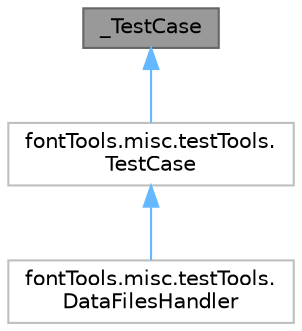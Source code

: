 digraph "_TestCase"
{
 // LATEX_PDF_SIZE
  bgcolor="transparent";
  edge [fontname=Helvetica,fontsize=10,labelfontname=Helvetica,labelfontsize=10];
  node [fontname=Helvetica,fontsize=10,shape=box,height=0.2,width=0.4];
  Node1 [id="Node000001",label="_TestCase",height=0.2,width=0.4,color="gray40", fillcolor="grey60", style="filled", fontcolor="black",tooltip=" "];
  Node1 -> Node2 [id="edge3_Node000001_Node000002",dir="back",color="steelblue1",style="solid",tooltip=" "];
  Node2 [id="Node000002",label="fontTools.misc.testTools.\lTestCase",height=0.2,width=0.4,color="grey75", fillcolor="white", style="filled",URL="$de/d55/classfontTools_1_1misc_1_1testTools_1_1TestCase.html",tooltip=" "];
  Node2 -> Node3 [id="edge4_Node000002_Node000003",dir="back",color="steelblue1",style="solid",tooltip=" "];
  Node3 [id="Node000003",label="fontTools.misc.testTools.\lDataFilesHandler",height=0.2,width=0.4,color="grey75", fillcolor="white", style="filled",URL="$d1/def/classfontTools_1_1misc_1_1testTools_1_1DataFilesHandler.html",tooltip=" "];
}
